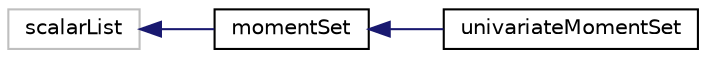 digraph "Graphical Class Hierarchy"
{
  bgcolor="transparent";
  edge [fontname="Helvetica",fontsize="10",labelfontname="Helvetica",labelfontsize="10"];
  node [fontname="Helvetica",fontsize="10",shape=record];
  rankdir="LR";
  Node1 [label="scalarList",height=0.2,width=0.4,color="grey75"];
  Node1 -> Node2 [dir="back",color="midnightblue",fontsize="10",style="solid",fontname="Helvetica"];
  Node2 [label="momentSet",height=0.2,width=0.4,color="black",URL="$a00100.html",tooltip="Stores a generic moment set with the corresponding list of orders. "];
  Node2 -> Node3 [dir="back",color="midnightblue",fontsize="10",style="solid",fontname="Helvetica"];
  Node3 [label="univariateMomentSet",height=0.2,width=0.4,color="black",URL="$a00170.html",tooltip="Stores a generic moment set with the corresponding list of orders. "];
}

